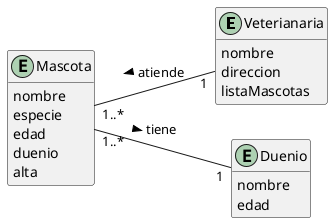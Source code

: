 @startuml

left to right direction
hide empty members

entity Veterianaria{
nombre
direccion
listaMascotas
}

entity Mascota{
     nombre
     especie
     edad
     duenio
     alta
}

entity Duenio{
nombre
edad
}

Mascota "1..*" -- "1"Veterianaria : atiende <

Mascota"1..*" -- "1"Duenio : tiene >







@enduml